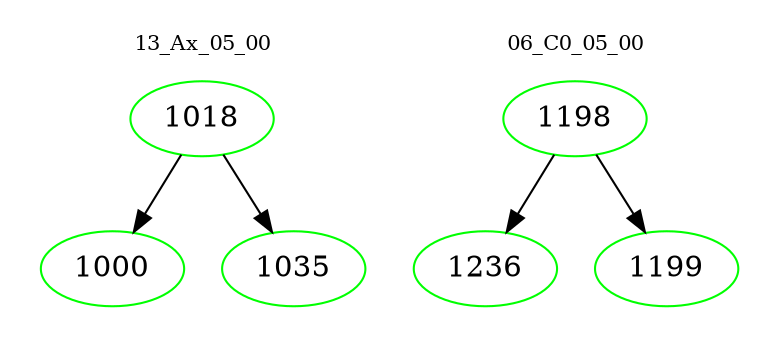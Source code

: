 digraph{
subgraph cluster_0 {
color = white
label = "13_Ax_05_00";
fontsize=10;
T0_1018 [label="1018", color="green"]
T0_1018 -> T0_1000 [color="black"]
T0_1000 [label="1000", color="green"]
T0_1018 -> T0_1035 [color="black"]
T0_1035 [label="1035", color="green"]
}
subgraph cluster_1 {
color = white
label = "06_C0_05_00";
fontsize=10;
T1_1198 [label="1198", color="green"]
T1_1198 -> T1_1236 [color="black"]
T1_1236 [label="1236", color="green"]
T1_1198 -> T1_1199 [color="black"]
T1_1199 [label="1199", color="green"]
}
}

